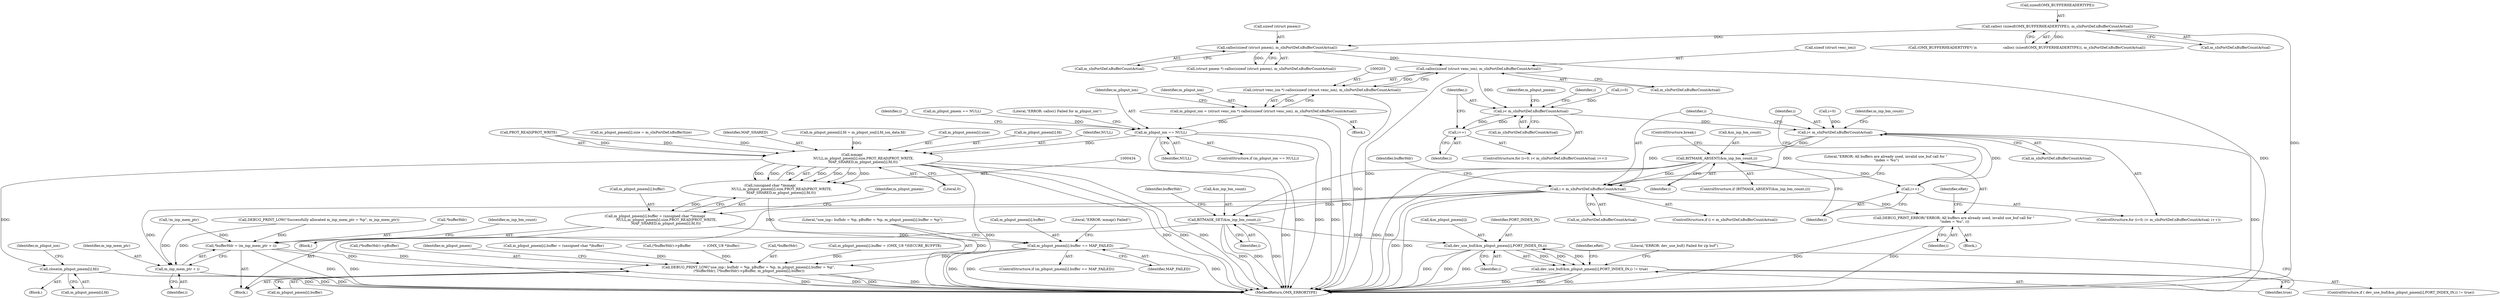 digraph "0_Android_7558d03e6498e970b761aa44fff6b2c659202d95_1@API" {
"1000204" [label="(Call,calloc(sizeof (struct venc_ion), m_sInPortDef.nBufferCountActual))"];
"1000185" [label="(Call,calloc(sizeof (struct pmem), m_sInPortDef.nBufferCountActual))"];
"1000163" [label="(Call,calloc( (sizeof(OMX_BUFFERHEADERTYPE)), m_sInPortDef.nBufferCountActual))"];
"1000202" [label="(Call,(struct venc_ion *) calloc(sizeof (struct venc_ion), m_sInPortDef.nBufferCountActual))"];
"1000200" [label="(Call,m_pInput_ion = (struct venc_ion *) calloc(sizeof (struct venc_ion), m_sInPortDef.nBufferCountActual))"];
"1000211" [label="(Call,m_pInput_ion == NULL)"];
"1000435" [label="(Call,mmap(\n                     NULL,m_pInput_pmem[i].size,PROT_READ|PROT_WRITE,\n                    MAP_SHARED,m_pInput_pmem[i].fd,0))"];
"1000433" [label="(Call,(unsigned char *)mmap(\n                     NULL,m_pInput_pmem[i].size,PROT_READ|PROT_WRITE,\n                    MAP_SHARED,m_pInput_pmem[i].fd,0))"];
"1000427" [label="(Call,m_pInput_pmem[i].buffer = (unsigned char *)mmap(\n                     NULL,m_pInput_pmem[i].size,PROT_READ|PROT_WRITE,\n                    MAP_SHARED,m_pInput_pmem[i].fd,0))"];
"1000453" [label="(Call,m_pInput_pmem[i].buffer == MAP_FAILED)"];
"1000554" [label="(Call,DEBUG_PRINT_LOW(\"use_inp:: bufhdr = %p, pBuffer = %p, m_pInput_pmem[i].buffer = %p\",\n (*bufferHdr), (*bufferHdr)->pBuffer, m_pInput_pmem[i].buffer))"];
"1000463" [label="(Call,close(m_pInput_pmem[i].fd))"];
"1000223" [label="(Call,i< m_sInPortDef.nBufferCountActual)"];
"1000228" [label="(Call,i++)"];
"1000270" [label="(Call,i< m_sInPortDef.nBufferCountActual)"];
"1000279" [label="(Call,BITMASK_ABSENT(&m_inp_bm_count,i))"];
"1000275" [label="(Call,i++)"];
"1000286" [label="(Call,i < m_sInPortDef.nBufferCountActual)"];
"1000292" [label="(Call,*bufferHdr = (m_inp_mem_ptr + i))"];
"1000295" [label="(Call,m_inp_mem_ptr + i)"];
"1000298" [label="(Call,BITMASK_SET(&m_inp_bm_count,i))"];
"1000569" [label="(Call,dev_use_buf(&m_pInput_pmem[i],PORT_INDEX_IN,i))"];
"1000568" [label="(Call,dev_use_buf(&m_pInput_pmem[i],PORT_INDEX_IN,i) != true)"];
"1000584" [label="(Call,DEBUG_PRINT_ERROR(\"ERROR: All buffers are already used, invalid use_buf call for \"\n \"index = %u\", i))"];
"1000202" [label="(Call,(struct venc_ion *) calloc(sizeof (struct venc_ion), m_sInPortDef.nBufferCountActual))"];
"1000212" [label="(Identifier,m_pInput_ion)"];
"1000427" [label="(Call,m_pInput_pmem[i].buffer = (unsigned char *)mmap(\n                     NULL,m_pInput_pmem[i].size,PROT_READ|PROT_WRITE,\n                    MAP_SHARED,m_pInput_pmem[i].fd,0))"];
"1000288" [label="(Call,m_sInPortDef.nBufferCountActual)"];
"1000282" [label="(Identifier,i)"];
"1000276" [label="(Identifier,i)"];
"1000210" [label="(ControlStructure,if (m_pInput_ion == NULL))"];
"1000278" [label="(ControlStructure,if (BITMASK_ABSENT(&m_inp_bm_count,i)))"];
"1000294" [label="(Identifier,bufferHdr)"];
"1000554" [label="(Call,DEBUG_PRINT_LOW(\"use_inp:: bufhdr = %p, pBuffer = %p, m_pInput_pmem[i].buffer = %p\",\n (*bufferHdr), (*bufferHdr)->pBuffer, m_pInput_pmem[i].buffer))"];
"1000216" [label="(Literal,\"ERROR: calloc() Failed for m_pInput_ion\")"];
"1000164" [label="(Call,sizeof(OMX_BUFFERHEADERTYPE))"];
"1000161" [label="(Call,(OMX_BUFFERHEADERTYPE*) \\n                        calloc( (sizeof(OMX_BUFFERHEADERTYPE)), m_sInPortDef.nBufferCountActual))"];
"1000446" [label="(Call,m_pInput_pmem[i].fd)"];
"1000211" [label="(Call,m_pInput_ion == NULL)"];
"1000453" [label="(Call,m_pInput_pmem[i].buffer == MAP_FAILED)"];
"1000300" [label="(Identifier,m_inp_bm_count)"];
"1000188" [label="(Call,m_sInPortDef.nBufferCountActual)"];
"1000584" [label="(Call,DEBUG_PRINT_ERROR(\"ERROR: All buffers are already used, invalid use_buf call for \"\n \"index = %u\", i))"];
"1000234" [label="(Identifier,m_pInput_pmem)"];
"1000585" [label="(Literal,\"ERROR: All buffers are already used, invalid use_buf call for \"\n \"index = %u\")"];
"1000436" [label="(Identifier,NULL)"];
"1000463" [label="(Call,close(m_pInput_pmem[i].fd))"];
"1000285" [label="(ControlStructure,if (i < m_sInPortDef.nBufferCountActual))"];
"1000462" [label="(Literal,\"ERROR: mmap() Failed\")"];
"1000568" [label="(Call,dev_use_buf(&m_pInput_pmem[i],PORT_INDEX_IN,i) != true)"];
"1000562" [label="(Call,m_pInput_pmem[i].buffer)"];
"1000166" [label="(Call,m_sInPortDef.nBufferCountActual)"];
"1000442" [label="(Call,PROT_READ|PROT_WRITE)"];
"1000451" [label="(Literal,0)"];
"1000460" [label="(Block,)"];
"1000305" [label="(Identifier,bufferHdr)"];
"1000275" [label="(Call,i++)"];
"1000299" [label="(Call,&m_inp_bm_count)"];
"1000576" [label="(Identifier,true)"];
"1000588" [label="(Identifier,eRet)"];
"1000266" [label="(ControlStructure,for (i=0; i< m_sInPortDef.nBufferCountActual; i++))"];
"1000271" [label="(Identifier,i)"];
"1000280" [label="(Call,&m_inp_bm_count)"];
"1000155" [label="(Block,)"];
"1000579" [label="(Literal,\"ERROR: dev_use_buf() Failed for i/p buf\")"];
"1000433" [label="(Call,(unsigned char *)mmap(\n                     NULL,m_pInput_pmem[i].size,PROT_READ|PROT_WRITE,\n                    MAP_SHARED,m_pInput_pmem[i].fd,0))"];
"1000558" [label="(Call,(*bufferHdr)->pBuffer)"];
"1000586" [label="(Identifier,i)"];
"1000268" [label="(Identifier,i)"];
"1000221" [label="(Identifier,i)"];
"1000452" [label="(ControlStructure,if (m_pInput_pmem[i].buffer == MAP_FAILED))"];
"1000426" [label="(Block,)"];
"1000556" [label="(Call,*bufferHdr)"];
"1000201" [label="(Identifier,m_pInput_ion)"];
"1000205" [label="(Call,sizeof (struct venc_ion))"];
"1000459" [label="(Identifier,MAP_FAILED)"];
"1000286" [label="(Call,i < m_sInPortDef.nBufferCountActual)"];
"1000291" [label="(Block,)"];
"1000567" [label="(ControlStructure,if ( dev_use_buf(&m_pInput_pmem[i],PORT_INDEX_IN,i) != true))"];
"1000414" [label="(Call,m_pInput_pmem[i].buffer = (OMX_U8 *)SECURE_BUFPTR)"];
"1000220" [label="(Call,i=0)"];
"1000223" [label="(Call,i< m_sInPortDef.nBufferCountActual)"];
"1000398" [label="(Call,m_pInput_pmem[i].size = m_sInPortDef.nBufferSize)"];
"1000592" [label="(MethodReturn,OMX_ERRORTYPE)"];
"1000207" [label="(Call,m_sInPortDef.nBufferCountActual)"];
"1000281" [label="(Identifier,m_inp_bm_count)"];
"1000225" [label="(Call,m_sInPortDef.nBufferCountActual)"];
"1000464" [label="(Call,m_pInput_pmem[i].fd)"];
"1000583" [label="(Block,)"];
"1000292" [label="(Call,*bufferHdr = (m_inp_mem_ptr + i))"];
"1000454" [label="(Call,m_pInput_pmem[i].buffer)"];
"1000219" [label="(ControlStructure,for (i=0; i< m_sInPortDef.nBufferCountActual; i++))"];
"1000293" [label="(Call,*bufferHdr)"];
"1000279" [label="(Call,BITMASK_ABSENT(&m_inp_bm_count,i))"];
"1000287" [label="(Identifier,i)"];
"1000296" [label="(Identifier,m_inp_mem_ptr)"];
"1000555" [label="(Literal,\"use_inp:: bufhdr = %p, pBuffer = %p, m_pInput_pmem[i].buffer = %p\")"];
"1000192" [label="(Call,m_pInput_pmem == NULL)"];
"1000183" [label="(Call,(struct pmem *) calloc(sizeof (struct pmem), m_sInPortDef.nBufferCountActual))"];
"1000295" [label="(Call,m_inp_mem_ptr + i)"];
"1000200" [label="(Call,m_pInput_ion = (struct venc_ion *) calloc(sizeof (struct venc_ion), m_sInPortDef.nBufferCountActual))"];
"1000575" [label="(Identifier,i)"];
"1000445" [label="(Identifier,MAP_SHARED)"];
"1000185" [label="(Call,calloc(sizeof (struct pmem), m_sInPortDef.nBufferCountActual))"];
"1000298" [label="(Call,BITMASK_SET(&m_inp_bm_count,i))"];
"1000284" [label="(ControlStructure,break;)"];
"1000435" [label="(Call,mmap(\n                     NULL,m_pInput_pmem[i].size,PROT_READ|PROT_WRITE,\n                    MAP_SHARED,m_pInput_pmem[i].fd,0))"];
"1000385" [label="(Call,m_pInput_pmem[i].fd = m_pInput_ion[i].fd_ion_data.fd)"];
"1000570" [label="(Call,&m_pInput_pmem[i])"];
"1000267" [label="(Call,i=0)"];
"1000572" [label="(Identifier,m_pInput_pmem)"];
"1000591" [label="(Identifier,eRet)"];
"1000178" [label="(Call,DEBUG_PRINT_LOW(\"Successfully allocated m_inp_mem_ptr = %p\", m_inp_mem_ptr))"];
"1000153" [label="(Call,!m_inp_mem_ptr)"];
"1000163" [label="(Call,calloc( (sizeof(OMX_BUFFERHEADERTYPE)), m_sInPortDef.nBufferCountActual))"];
"1000270" [label="(Call,i< m_sInPortDef.nBufferCountActual)"];
"1000224" [label="(Identifier,i)"];
"1000527" [label="(Call,m_pInput_pmem[i].buffer = (unsigned char *)buffer)"];
"1000213" [label="(Identifier,NULL)"];
"1000228" [label="(Call,i++)"];
"1000297" [label="(Identifier,i)"];
"1000437" [label="(Call,m_pInput_pmem[i].size)"];
"1000302" [label="(Call,(*bufferHdr)->pBuffer           = (OMX_U8 *)buffer)"];
"1000301" [label="(Identifier,i)"];
"1000204" [label="(Call,calloc(sizeof (struct venc_ion), m_sInPortDef.nBufferCountActual))"];
"1000456" [label="(Identifier,m_pInput_pmem)"];
"1000272" [label="(Call,m_sInPortDef.nBufferCountActual)"];
"1000574" [label="(Identifier,PORT_INDEX_IN)"];
"1000569" [label="(Call,dev_use_buf(&m_pInput_pmem[i],PORT_INDEX_IN,i))"];
"1000472" [label="(Identifier,m_pInput_ion)"];
"1000229" [label="(Identifier,i)"];
"1000428" [label="(Call,m_pInput_pmem[i].buffer)"];
"1000186" [label="(Call,sizeof (struct pmem))"];
"1000204" -> "1000202"  [label="AST: "];
"1000204" -> "1000207"  [label="CFG: "];
"1000205" -> "1000204"  [label="AST: "];
"1000207" -> "1000204"  [label="AST: "];
"1000202" -> "1000204"  [label="CFG: "];
"1000204" -> "1000592"  [label="DDG: "];
"1000204" -> "1000202"  [label="DDG: "];
"1000185" -> "1000204"  [label="DDG: "];
"1000204" -> "1000223"  [label="DDG: "];
"1000185" -> "1000183"  [label="AST: "];
"1000185" -> "1000188"  [label="CFG: "];
"1000186" -> "1000185"  [label="AST: "];
"1000188" -> "1000185"  [label="AST: "];
"1000183" -> "1000185"  [label="CFG: "];
"1000185" -> "1000592"  [label="DDG: "];
"1000185" -> "1000183"  [label="DDG: "];
"1000163" -> "1000185"  [label="DDG: "];
"1000163" -> "1000161"  [label="AST: "];
"1000163" -> "1000166"  [label="CFG: "];
"1000164" -> "1000163"  [label="AST: "];
"1000166" -> "1000163"  [label="AST: "];
"1000161" -> "1000163"  [label="CFG: "];
"1000163" -> "1000592"  [label="DDG: "];
"1000163" -> "1000161"  [label="DDG: "];
"1000202" -> "1000200"  [label="AST: "];
"1000203" -> "1000202"  [label="AST: "];
"1000200" -> "1000202"  [label="CFG: "];
"1000202" -> "1000592"  [label="DDG: "];
"1000202" -> "1000200"  [label="DDG: "];
"1000200" -> "1000155"  [label="AST: "];
"1000201" -> "1000200"  [label="AST: "];
"1000212" -> "1000200"  [label="CFG: "];
"1000200" -> "1000592"  [label="DDG: "];
"1000200" -> "1000211"  [label="DDG: "];
"1000211" -> "1000210"  [label="AST: "];
"1000211" -> "1000213"  [label="CFG: "];
"1000212" -> "1000211"  [label="AST: "];
"1000213" -> "1000211"  [label="AST: "];
"1000216" -> "1000211"  [label="CFG: "];
"1000221" -> "1000211"  [label="CFG: "];
"1000211" -> "1000592"  [label="DDG: "];
"1000211" -> "1000592"  [label="DDG: "];
"1000211" -> "1000592"  [label="DDG: "];
"1000192" -> "1000211"  [label="DDG: "];
"1000211" -> "1000435"  [label="DDG: "];
"1000435" -> "1000433"  [label="AST: "];
"1000435" -> "1000451"  [label="CFG: "];
"1000436" -> "1000435"  [label="AST: "];
"1000437" -> "1000435"  [label="AST: "];
"1000442" -> "1000435"  [label="AST: "];
"1000445" -> "1000435"  [label="AST: "];
"1000446" -> "1000435"  [label="AST: "];
"1000451" -> "1000435"  [label="AST: "];
"1000433" -> "1000435"  [label="CFG: "];
"1000435" -> "1000592"  [label="DDG: "];
"1000435" -> "1000592"  [label="DDG: "];
"1000435" -> "1000592"  [label="DDG: "];
"1000435" -> "1000592"  [label="DDG: "];
"1000435" -> "1000592"  [label="DDG: "];
"1000435" -> "1000433"  [label="DDG: "];
"1000435" -> "1000433"  [label="DDG: "];
"1000435" -> "1000433"  [label="DDG: "];
"1000435" -> "1000433"  [label="DDG: "];
"1000435" -> "1000433"  [label="DDG: "];
"1000435" -> "1000433"  [label="DDG: "];
"1000398" -> "1000435"  [label="DDG: "];
"1000442" -> "1000435"  [label="DDG: "];
"1000442" -> "1000435"  [label="DDG: "];
"1000385" -> "1000435"  [label="DDG: "];
"1000435" -> "1000463"  [label="DDG: "];
"1000433" -> "1000427"  [label="AST: "];
"1000434" -> "1000433"  [label="AST: "];
"1000427" -> "1000433"  [label="CFG: "];
"1000433" -> "1000592"  [label="DDG: "];
"1000433" -> "1000427"  [label="DDG: "];
"1000427" -> "1000426"  [label="AST: "];
"1000428" -> "1000427"  [label="AST: "];
"1000456" -> "1000427"  [label="CFG: "];
"1000427" -> "1000592"  [label="DDG: "];
"1000427" -> "1000453"  [label="DDG: "];
"1000453" -> "1000452"  [label="AST: "];
"1000453" -> "1000459"  [label="CFG: "];
"1000454" -> "1000453"  [label="AST: "];
"1000459" -> "1000453"  [label="AST: "];
"1000462" -> "1000453"  [label="CFG: "];
"1000555" -> "1000453"  [label="CFG: "];
"1000453" -> "1000592"  [label="DDG: "];
"1000453" -> "1000592"  [label="DDG: "];
"1000453" -> "1000592"  [label="DDG: "];
"1000453" -> "1000554"  [label="DDG: "];
"1000554" -> "1000291"  [label="AST: "];
"1000554" -> "1000562"  [label="CFG: "];
"1000555" -> "1000554"  [label="AST: "];
"1000556" -> "1000554"  [label="AST: "];
"1000558" -> "1000554"  [label="AST: "];
"1000562" -> "1000554"  [label="AST: "];
"1000572" -> "1000554"  [label="CFG: "];
"1000554" -> "1000592"  [label="DDG: "];
"1000554" -> "1000592"  [label="DDG: "];
"1000554" -> "1000592"  [label="DDG: "];
"1000554" -> "1000592"  [label="DDG: "];
"1000292" -> "1000554"  [label="DDG: "];
"1000302" -> "1000554"  [label="DDG: "];
"1000527" -> "1000554"  [label="DDG: "];
"1000414" -> "1000554"  [label="DDG: "];
"1000463" -> "1000460"  [label="AST: "];
"1000463" -> "1000464"  [label="CFG: "];
"1000464" -> "1000463"  [label="AST: "];
"1000472" -> "1000463"  [label="CFG: "];
"1000463" -> "1000592"  [label="DDG: "];
"1000463" -> "1000592"  [label="DDG: "];
"1000223" -> "1000219"  [label="AST: "];
"1000223" -> "1000225"  [label="CFG: "];
"1000224" -> "1000223"  [label="AST: "];
"1000225" -> "1000223"  [label="AST: "];
"1000234" -> "1000223"  [label="CFG: "];
"1000268" -> "1000223"  [label="CFG: "];
"1000220" -> "1000223"  [label="DDG: "];
"1000228" -> "1000223"  [label="DDG: "];
"1000223" -> "1000228"  [label="DDG: "];
"1000223" -> "1000270"  [label="DDG: "];
"1000228" -> "1000219"  [label="AST: "];
"1000228" -> "1000229"  [label="CFG: "];
"1000229" -> "1000228"  [label="AST: "];
"1000224" -> "1000228"  [label="CFG: "];
"1000270" -> "1000266"  [label="AST: "];
"1000270" -> "1000272"  [label="CFG: "];
"1000271" -> "1000270"  [label="AST: "];
"1000272" -> "1000270"  [label="AST: "];
"1000281" -> "1000270"  [label="CFG: "];
"1000287" -> "1000270"  [label="CFG: "];
"1000270" -> "1000592"  [label="DDG: "];
"1000267" -> "1000270"  [label="DDG: "];
"1000275" -> "1000270"  [label="DDG: "];
"1000270" -> "1000279"  [label="DDG: "];
"1000270" -> "1000286"  [label="DDG: "];
"1000270" -> "1000286"  [label="DDG: "];
"1000279" -> "1000278"  [label="AST: "];
"1000279" -> "1000282"  [label="CFG: "];
"1000280" -> "1000279"  [label="AST: "];
"1000282" -> "1000279"  [label="AST: "];
"1000284" -> "1000279"  [label="CFG: "];
"1000276" -> "1000279"  [label="CFG: "];
"1000279" -> "1000592"  [label="DDG: "];
"1000279" -> "1000592"  [label="DDG: "];
"1000279" -> "1000275"  [label="DDG: "];
"1000279" -> "1000286"  [label="DDG: "];
"1000279" -> "1000298"  [label="DDG: "];
"1000275" -> "1000266"  [label="AST: "];
"1000275" -> "1000276"  [label="CFG: "];
"1000276" -> "1000275"  [label="AST: "];
"1000271" -> "1000275"  [label="CFG: "];
"1000286" -> "1000285"  [label="AST: "];
"1000286" -> "1000288"  [label="CFG: "];
"1000287" -> "1000286"  [label="AST: "];
"1000288" -> "1000286"  [label="AST: "];
"1000294" -> "1000286"  [label="CFG: "];
"1000585" -> "1000286"  [label="CFG: "];
"1000286" -> "1000592"  [label="DDG: "];
"1000286" -> "1000592"  [label="DDG: "];
"1000286" -> "1000292"  [label="DDG: "];
"1000286" -> "1000295"  [label="DDG: "];
"1000286" -> "1000298"  [label="DDG: "];
"1000286" -> "1000584"  [label="DDG: "];
"1000292" -> "1000291"  [label="AST: "];
"1000292" -> "1000295"  [label="CFG: "];
"1000293" -> "1000292"  [label="AST: "];
"1000295" -> "1000292"  [label="AST: "];
"1000300" -> "1000292"  [label="CFG: "];
"1000292" -> "1000592"  [label="DDG: "];
"1000292" -> "1000592"  [label="DDG: "];
"1000178" -> "1000292"  [label="DDG: "];
"1000153" -> "1000292"  [label="DDG: "];
"1000295" -> "1000297"  [label="CFG: "];
"1000296" -> "1000295"  [label="AST: "];
"1000297" -> "1000295"  [label="AST: "];
"1000295" -> "1000592"  [label="DDG: "];
"1000178" -> "1000295"  [label="DDG: "];
"1000153" -> "1000295"  [label="DDG: "];
"1000298" -> "1000291"  [label="AST: "];
"1000298" -> "1000301"  [label="CFG: "];
"1000299" -> "1000298"  [label="AST: "];
"1000301" -> "1000298"  [label="AST: "];
"1000305" -> "1000298"  [label="CFG: "];
"1000298" -> "1000592"  [label="DDG: "];
"1000298" -> "1000592"  [label="DDG: "];
"1000298" -> "1000592"  [label="DDG: "];
"1000298" -> "1000569"  [label="DDG: "];
"1000569" -> "1000568"  [label="AST: "];
"1000569" -> "1000575"  [label="CFG: "];
"1000570" -> "1000569"  [label="AST: "];
"1000574" -> "1000569"  [label="AST: "];
"1000575" -> "1000569"  [label="AST: "];
"1000576" -> "1000569"  [label="CFG: "];
"1000569" -> "1000592"  [label="DDG: "];
"1000569" -> "1000592"  [label="DDG: "];
"1000569" -> "1000592"  [label="DDG: "];
"1000569" -> "1000568"  [label="DDG: "];
"1000569" -> "1000568"  [label="DDG: "];
"1000569" -> "1000568"  [label="DDG: "];
"1000568" -> "1000567"  [label="AST: "];
"1000568" -> "1000576"  [label="CFG: "];
"1000576" -> "1000568"  [label="AST: "];
"1000579" -> "1000568"  [label="CFG: "];
"1000591" -> "1000568"  [label="CFG: "];
"1000568" -> "1000592"  [label="DDG: "];
"1000568" -> "1000592"  [label="DDG: "];
"1000568" -> "1000592"  [label="DDG: "];
"1000584" -> "1000583"  [label="AST: "];
"1000584" -> "1000586"  [label="CFG: "];
"1000585" -> "1000584"  [label="AST: "];
"1000586" -> "1000584"  [label="AST: "];
"1000588" -> "1000584"  [label="CFG: "];
"1000584" -> "1000592"  [label="DDG: "];
"1000584" -> "1000592"  [label="DDG: "];
}
